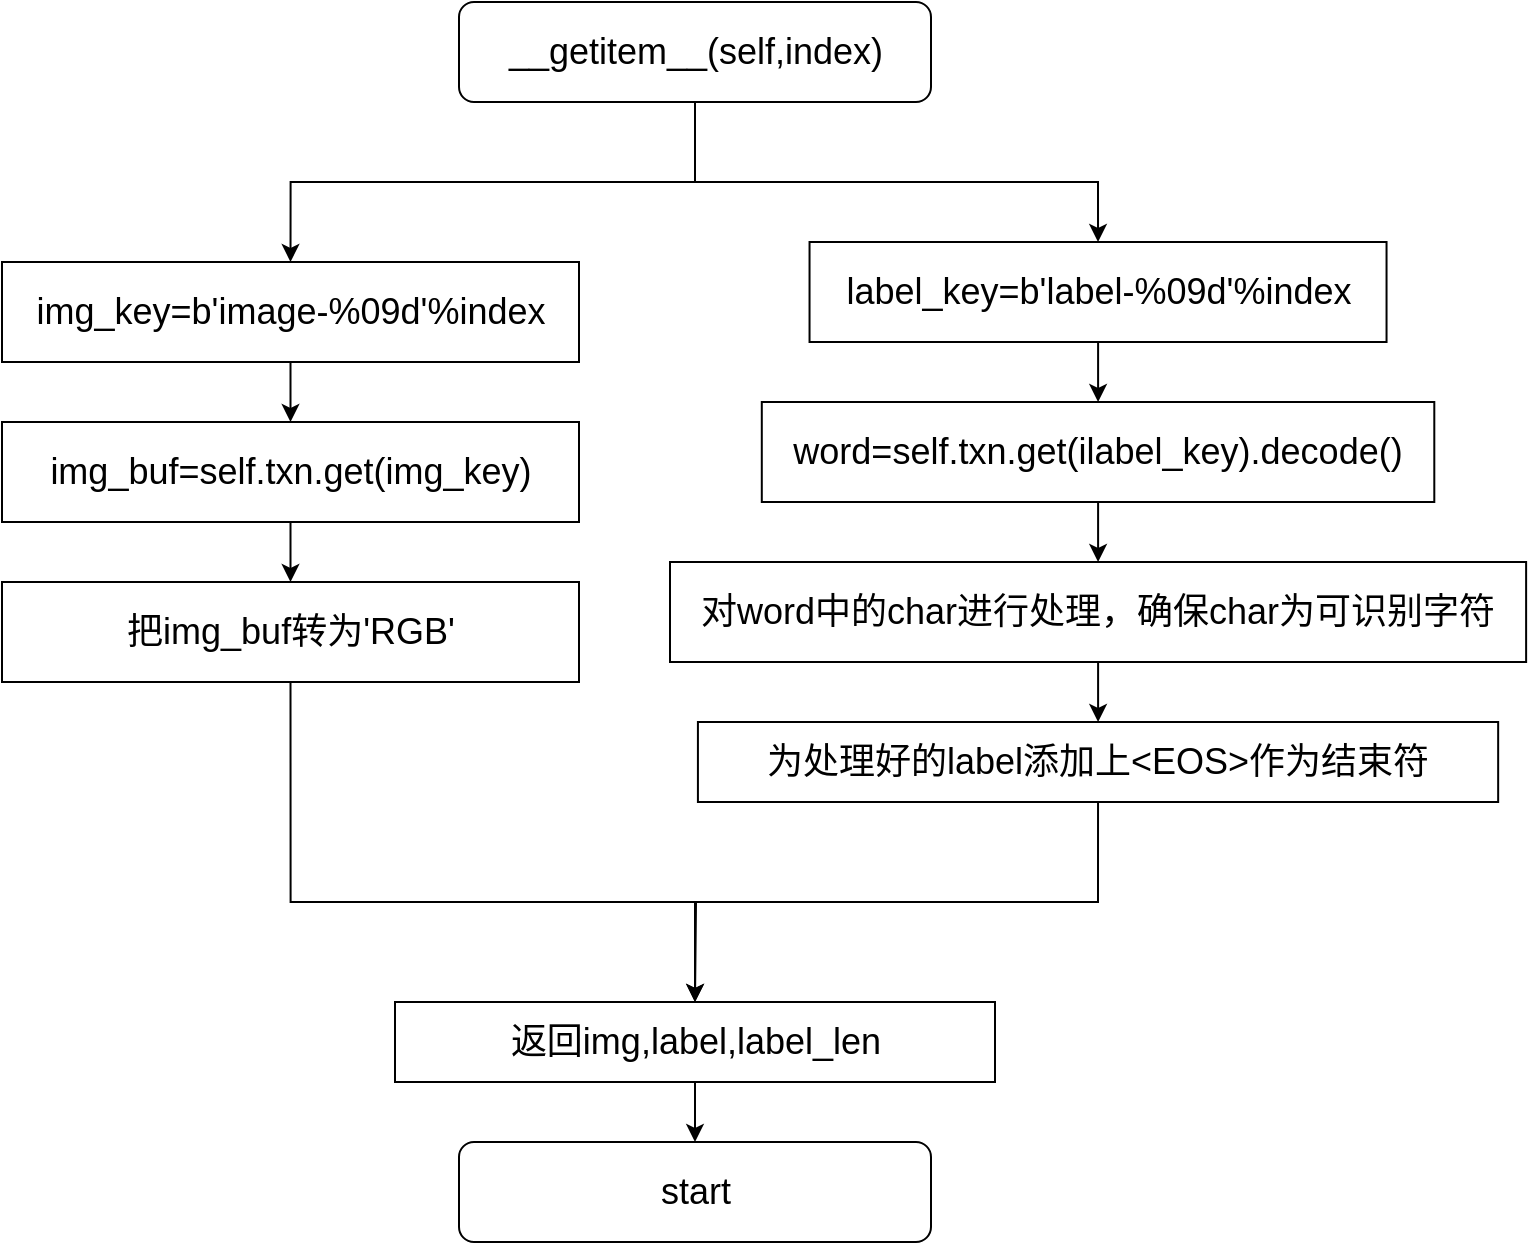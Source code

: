 <mxfile version="21.3.2" type="github">
  <diagram name="第 1 页" id="eL2jQSBWby4WY-ZgAVte">
    <mxGraphModel dx="1050" dy="485" grid="1" gridSize="10" guides="1" tooltips="1" connect="1" arrows="1" fold="1" page="1" pageScale="1" pageWidth="827" pageHeight="1169" math="0" shadow="0">
      <root>
        <mxCell id="0" />
        <mxCell id="1" parent="0" />
        <mxCell id="7fmScRaT4JAVB9zxNmK1-27" style="edgeStyle=orthogonalEdgeStyle;rounded=0;orthogonalLoop=1;jettySize=auto;html=1;exitX=0.5;exitY=1;exitDx=0;exitDy=0;entryX=0.5;entryY=0;entryDx=0;entryDy=0;" parent="1" source="7fmScRaT4JAVB9zxNmK1-4" target="7fmScRaT4JAVB9zxNmK1-5" edge="1">
          <mxGeometry relative="1" as="geometry" />
        </mxCell>
        <mxCell id="7fmScRaT4JAVB9zxNmK1-28" style="edgeStyle=orthogonalEdgeStyle;rounded=0;orthogonalLoop=1;jettySize=auto;html=1;exitX=0.5;exitY=1;exitDx=0;exitDy=0;entryX=0.5;entryY=0;entryDx=0;entryDy=0;" parent="1" source="7fmScRaT4JAVB9zxNmK1-4" target="7fmScRaT4JAVB9zxNmK1-11" edge="1">
          <mxGeometry relative="1" as="geometry">
            <Array as="points">
              <mxPoint x="427" y="200" />
              <mxPoint x="628" y="200" />
            </Array>
          </mxGeometry>
        </mxCell>
        <mxCell id="7fmScRaT4JAVB9zxNmK1-4" value="&lt;span style=&quot;font-size: 18px;&quot;&gt;__getitem__(self,index)&lt;/span&gt;" style="rounded=1;whiteSpace=wrap;html=1;" parent="1" vertex="1">
          <mxGeometry x="308.5" y="110" width="236" height="50" as="geometry" />
        </mxCell>
        <mxCell id="7fmScRaT4JAVB9zxNmK1-8" value="" style="edgeStyle=orthogonalEdgeStyle;rounded=0;orthogonalLoop=1;jettySize=auto;html=1;" parent="1" source="7fmScRaT4JAVB9zxNmK1-5" target="7fmScRaT4JAVB9zxNmK1-7" edge="1">
          <mxGeometry relative="1" as="geometry" />
        </mxCell>
        <mxCell id="7fmScRaT4JAVB9zxNmK1-5" value="&lt;font style=&quot;font-size: 18px;&quot;&gt;img_key=b&#39;image-%09d&#39;%index&lt;br&gt;&lt;/font&gt;" style="rounded=0;whiteSpace=wrap;html=1;" parent="1" vertex="1">
          <mxGeometry x="80" y="240" width="288.5" height="50" as="geometry" />
        </mxCell>
        <mxCell id="7fmScRaT4JAVB9zxNmK1-10" value="" style="edgeStyle=orthogonalEdgeStyle;rounded=0;orthogonalLoop=1;jettySize=auto;html=1;" parent="1" source="7fmScRaT4JAVB9zxNmK1-7" target="7fmScRaT4JAVB9zxNmK1-9" edge="1">
          <mxGeometry relative="1" as="geometry" />
        </mxCell>
        <mxCell id="7fmScRaT4JAVB9zxNmK1-7" value="&lt;font style=&quot;font-size: 18px;&quot;&gt;img_buf=self.txn.get(img_key)&lt;br&gt;&lt;/font&gt;" style="rounded=0;whiteSpace=wrap;html=1;" parent="1" vertex="1">
          <mxGeometry x="80" y="320" width="288.5" height="50" as="geometry" />
        </mxCell>
        <mxCell id="7fmScRaT4JAVB9zxNmK1-25" style="edgeStyle=orthogonalEdgeStyle;rounded=0;orthogonalLoop=1;jettySize=auto;html=1;exitX=0.5;exitY=1;exitDx=0;exitDy=0;entryX=0.5;entryY=0;entryDx=0;entryDy=0;" parent="1" source="7fmScRaT4JAVB9zxNmK1-9" edge="1">
          <mxGeometry relative="1" as="geometry">
            <Array as="points">
              <mxPoint x="224" y="560" />
              <mxPoint x="427" y="560" />
            </Array>
            <mxPoint x="426.5" y="610" as="targetPoint" />
          </mxGeometry>
        </mxCell>
        <mxCell id="7fmScRaT4JAVB9zxNmK1-9" value="&lt;font style=&quot;font-size: 18px;&quot;&gt;把img_buf转为&#39;RGB&#39;&lt;br&gt;&lt;/font&gt;" style="rounded=0;whiteSpace=wrap;html=1;" parent="1" vertex="1">
          <mxGeometry x="80" y="400" width="288.5" height="50" as="geometry" />
        </mxCell>
        <mxCell id="7fmScRaT4JAVB9zxNmK1-14" value="" style="edgeStyle=orthogonalEdgeStyle;rounded=0;orthogonalLoop=1;jettySize=auto;html=1;" parent="1" source="7fmScRaT4JAVB9zxNmK1-11" target="7fmScRaT4JAVB9zxNmK1-13" edge="1">
          <mxGeometry relative="1" as="geometry" />
        </mxCell>
        <mxCell id="7fmScRaT4JAVB9zxNmK1-11" value="&lt;font style=&quot;font-size: 18px;&quot;&gt;label_key=b&#39;label-%09d&#39;%index&lt;br&gt;&lt;/font&gt;" style="rounded=0;whiteSpace=wrap;html=1;" parent="1" vertex="1">
          <mxGeometry x="483.77" y="230" width="288.5" height="50" as="geometry" />
        </mxCell>
        <mxCell id="7fmScRaT4JAVB9zxNmK1-16" value="" style="edgeStyle=orthogonalEdgeStyle;rounded=0;orthogonalLoop=1;jettySize=auto;html=1;" parent="1" source="7fmScRaT4JAVB9zxNmK1-13" target="7fmScRaT4JAVB9zxNmK1-15" edge="1">
          <mxGeometry relative="1" as="geometry" />
        </mxCell>
        <mxCell id="7fmScRaT4JAVB9zxNmK1-13" value="&lt;font style=&quot;font-size: 18px;&quot;&gt;word=self.txn.get(ilabel_key).decode()&lt;br&gt;&lt;/font&gt;" style="rounded=0;whiteSpace=wrap;html=1;" parent="1" vertex="1">
          <mxGeometry x="459.9" y="310" width="336.25" height="50" as="geometry" />
        </mxCell>
        <mxCell id="7fmScRaT4JAVB9zxNmK1-18" value="" style="edgeStyle=orthogonalEdgeStyle;rounded=0;orthogonalLoop=1;jettySize=auto;html=1;" parent="1" source="7fmScRaT4JAVB9zxNmK1-15" target="7fmScRaT4JAVB9zxNmK1-17" edge="1">
          <mxGeometry relative="1" as="geometry" />
        </mxCell>
        <mxCell id="7fmScRaT4JAVB9zxNmK1-15" value="&lt;font style=&quot;font-size: 18px;&quot;&gt;对word中的char进行处理，确保char为可识别字符&lt;br&gt;&lt;/font&gt;" style="rounded=0;whiteSpace=wrap;html=1;" parent="1" vertex="1">
          <mxGeometry x="414" y="390" width="428.06" height="50" as="geometry" />
        </mxCell>
        <mxCell id="7fmScRaT4JAVB9zxNmK1-26" style="edgeStyle=orthogonalEdgeStyle;rounded=0;orthogonalLoop=1;jettySize=auto;html=1;exitX=0.5;exitY=1;exitDx=0;exitDy=0;" parent="1" source="7fmScRaT4JAVB9zxNmK1-17" edge="1">
          <mxGeometry relative="1" as="geometry">
            <mxPoint x="426.5" y="610" as="targetPoint" />
          </mxGeometry>
        </mxCell>
        <mxCell id="7fmScRaT4JAVB9zxNmK1-17" value="&lt;font style=&quot;font-size: 18px;&quot;&gt;为处理好的label添加上&amp;lt;EOS&amp;gt;作为结束符&lt;br&gt;&lt;/font&gt;" style="rounded=0;whiteSpace=wrap;html=1;" parent="1" vertex="1">
          <mxGeometry x="427.96" y="470" width="400.12" height="40" as="geometry" />
        </mxCell>
        <mxCell id="9B7BMElE-1YZ2IgMffJB-1" value="&lt;font style=&quot;font-size: 18px;&quot;&gt;start&lt;/font&gt;" style="rounded=1;whiteSpace=wrap;html=1;" vertex="1" parent="1">
          <mxGeometry x="308.5" y="680" width="236" height="50" as="geometry" />
        </mxCell>
        <mxCell id="9B7BMElE-1YZ2IgMffJB-3" value="" style="edgeStyle=orthogonalEdgeStyle;rounded=0;orthogonalLoop=1;jettySize=auto;html=1;" edge="1" parent="1" source="9B7BMElE-1YZ2IgMffJB-2" target="9B7BMElE-1YZ2IgMffJB-1">
          <mxGeometry relative="1" as="geometry" />
        </mxCell>
        <mxCell id="9B7BMElE-1YZ2IgMffJB-2" value="&lt;font style=&quot;font-size: 18px;&quot;&gt;返回img,label,label_len&lt;br&gt;&lt;/font&gt;" style="rounded=0;whiteSpace=wrap;html=1;" vertex="1" parent="1">
          <mxGeometry x="276.5" y="610" width="300" height="40" as="geometry" />
        </mxCell>
      </root>
    </mxGraphModel>
  </diagram>
</mxfile>
